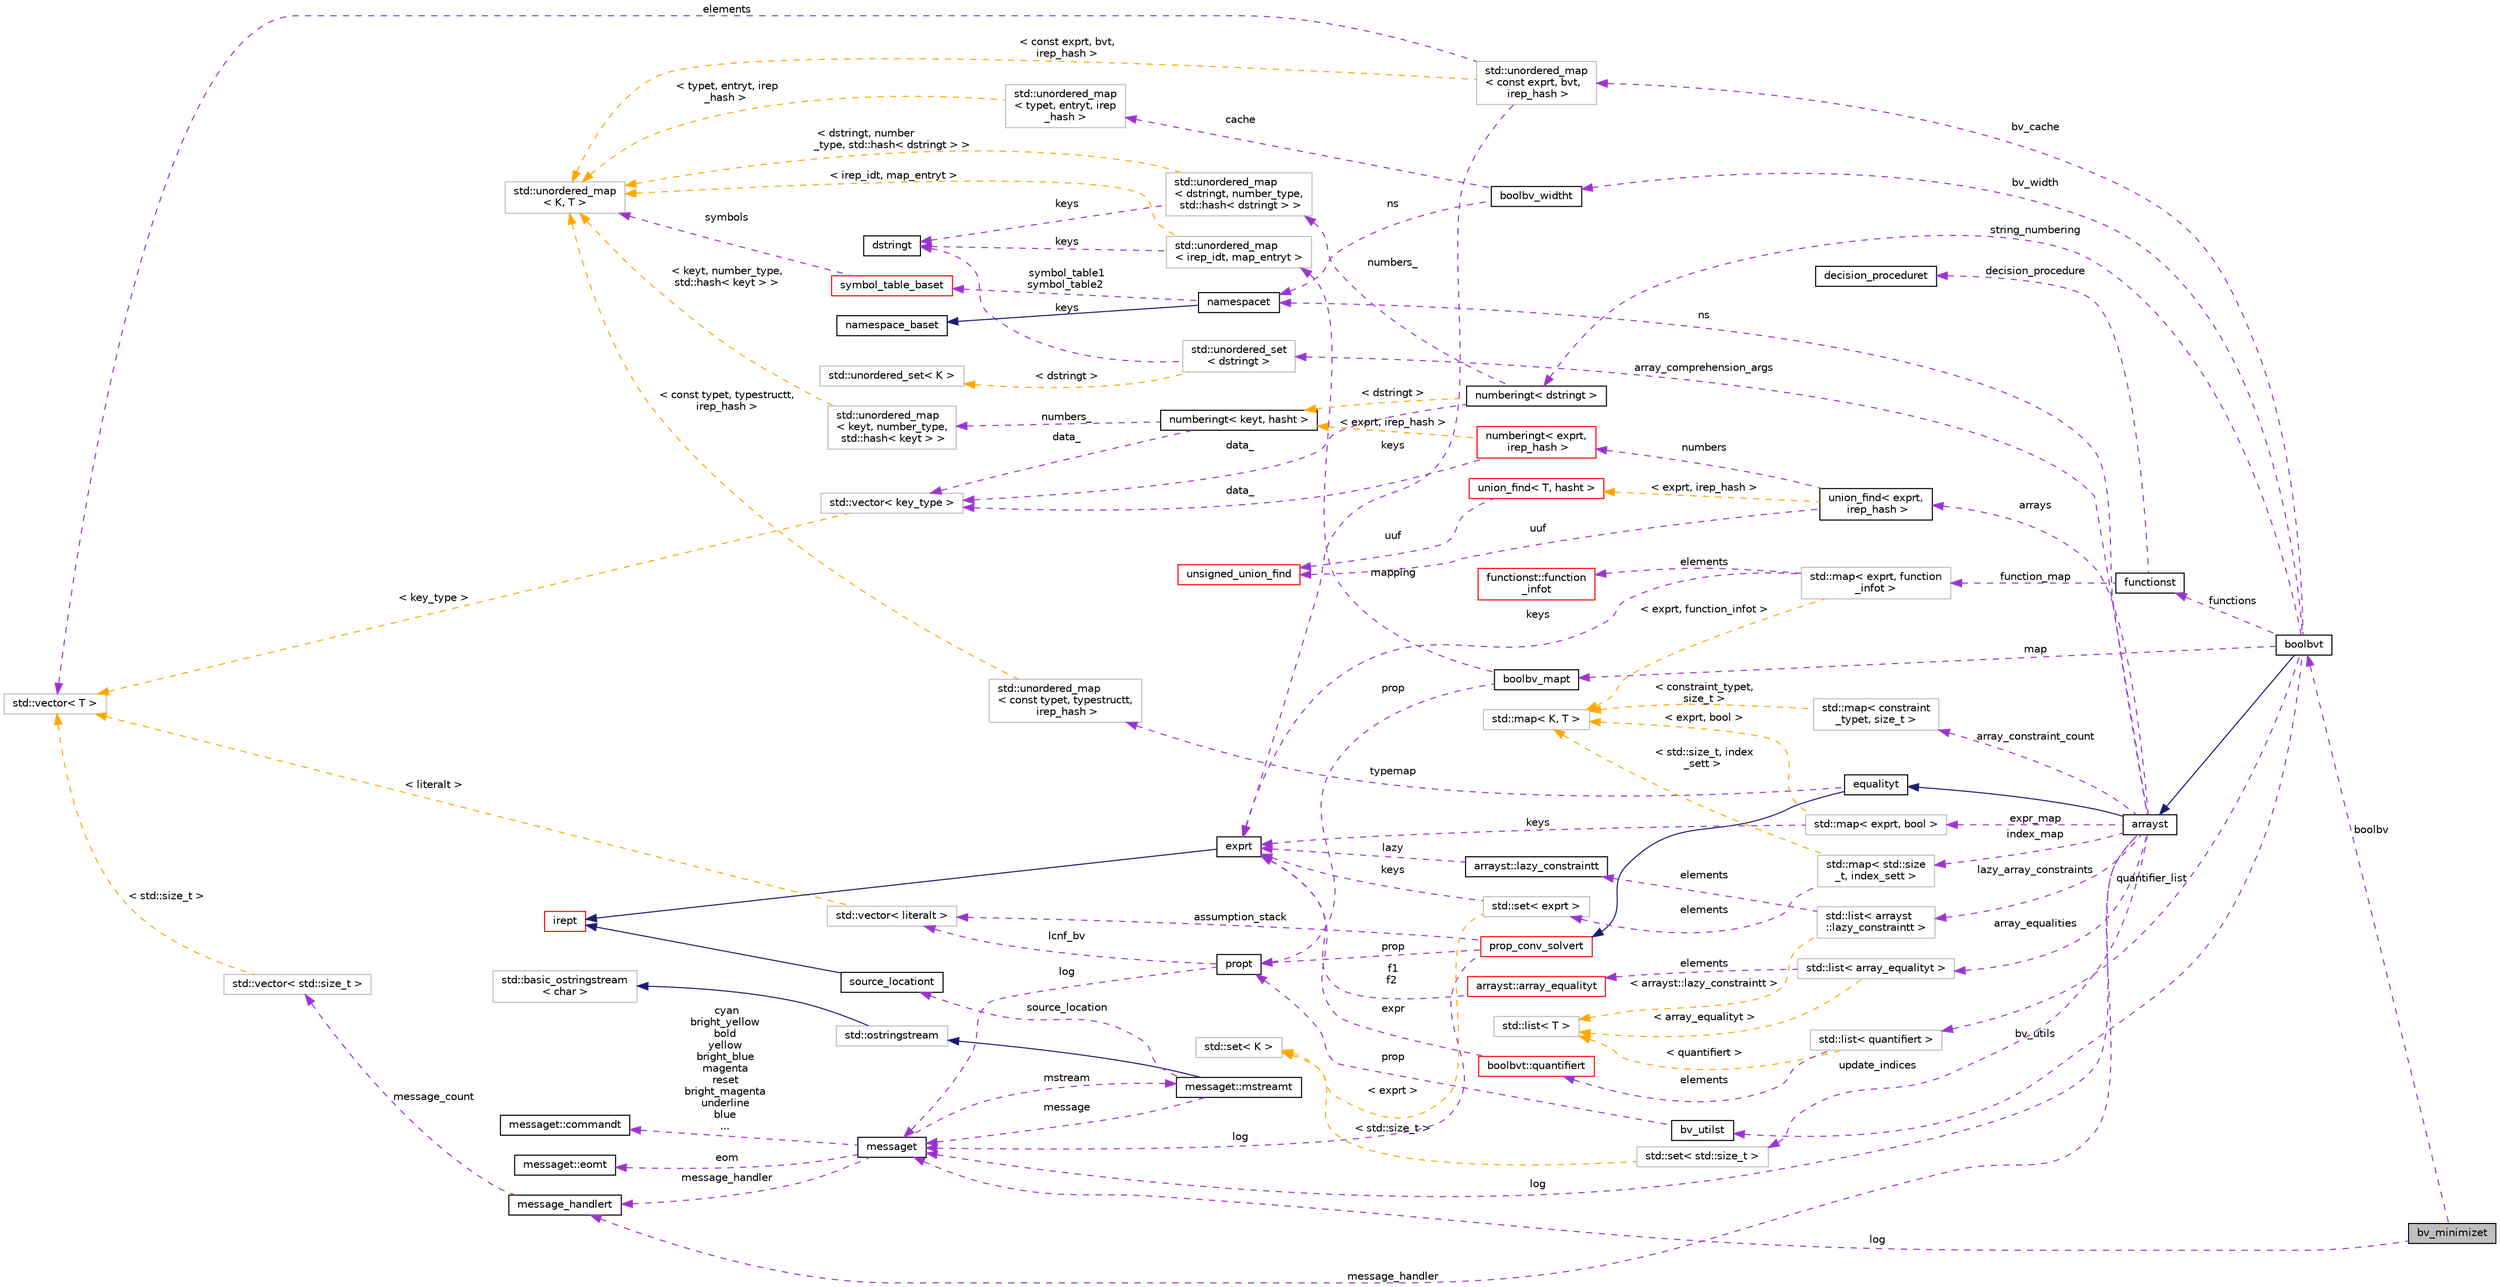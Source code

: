 digraph "bv_minimizet"
{
 // LATEX_PDF_SIZE
  bgcolor="transparent";
  edge [fontname="Helvetica",fontsize="10",labelfontname="Helvetica",labelfontsize="10"];
  node [fontname="Helvetica",fontsize="10",shape=record];
  rankdir="LR";
  Node1 [label="bv_minimizet",height=0.2,width=0.4,color="black", fillcolor="grey75", style="filled", fontcolor="black",tooltip=" "];
  Node2 -> Node1 [dir="back",color="darkorchid3",fontsize="10",style="dashed",label=" log" ,fontname="Helvetica"];
  Node2 [label="messaget",height=0.2,width=0.4,color="black",URL="$classmessaget.html",tooltip="Class that provides messages with a built-in verbosity 'level'."];
  Node3 -> Node2 [dir="back",color="darkorchid3",fontsize="10",style="dashed",label=" message_handler" ,fontname="Helvetica"];
  Node3 [label="message_handlert",height=0.2,width=0.4,color="black",URL="$classmessage__handlert.html",tooltip=" "];
  Node4 -> Node3 [dir="back",color="darkorchid3",fontsize="10",style="dashed",label=" message_count" ,fontname="Helvetica"];
  Node4 [label="std::vector\< std::size_t \>",height=0.2,width=0.4,color="grey75",tooltip=" "];
  Node5 -> Node4 [dir="back",color="orange",fontsize="10",style="dashed",label=" \< std::size_t \>" ,fontname="Helvetica"];
  Node5 [label="std::vector\< T \>",height=0.2,width=0.4,color="grey75",tooltip="STL class."];
  Node7 -> Node2 [dir="back",color="darkorchid3",fontsize="10",style="dashed",label=" cyan\nbright_yellow\nbold\nyellow\nbright_blue\nmagenta\nreset\nbright_magenta\nunderline\nblue\n..." ,fontname="Helvetica"];
  Node7 [label="messaget::commandt",height=0.2,width=0.4,color="black",URL="$classmessaget_1_1commandt.html",tooltip=" "];
  Node8 -> Node2 [dir="back",color="darkorchid3",fontsize="10",style="dashed",label=" mstream" ,fontname="Helvetica"];
  Node8 [label="messaget::mstreamt",height=0.2,width=0.4,color="black",URL="$classmessaget_1_1mstreamt.html",tooltip=" "];
  Node9 -> Node8 [dir="back",color="midnightblue",fontsize="10",style="solid",fontname="Helvetica"];
  Node9 [label="std::ostringstream",height=0.2,width=0.4,color="grey75",tooltip="STL class."];
  Node10 -> Node9 [dir="back",color="midnightblue",fontsize="10",style="solid",fontname="Helvetica"];
  Node10 [label="std::basic_ostringstream\l\< char \>",height=0.2,width=0.4,color="grey75",tooltip="STL class."];
  Node2 -> Node8 [dir="back",color="darkorchid3",fontsize="10",style="dashed",label=" message" ,fontname="Helvetica"];
  Node14 -> Node8 [dir="back",color="darkorchid3",fontsize="10",style="dashed",label=" source_location" ,fontname="Helvetica"];
  Node14 [label="source_locationt",height=0.2,width=0.4,color="black",URL="$classsource__locationt.html",tooltip=" "];
  Node15 -> Node14 [dir="back",color="midnightblue",fontsize="10",style="solid",fontname="Helvetica"];
  Node15 [label="irept",height=0.2,width=0.4,color="red",URL="$classirept.html",tooltip="There are a large number of kinds of tree structured or tree-like data in CPROVER."];
  Node22 -> Node2 [dir="back",color="darkorchid3",fontsize="10",style="dashed",label=" eom" ,fontname="Helvetica"];
  Node22 [label="messaget::eomt",height=0.2,width=0.4,color="black",URL="$classmessaget_1_1eomt.html",tooltip=" "];
  Node23 -> Node1 [dir="back",color="darkorchid3",fontsize="10",style="dashed",label=" boolbv" ,fontname="Helvetica"];
  Node23 [label="boolbvt",height=0.2,width=0.4,color="black",URL="$classboolbvt.html",tooltip=" "];
  Node24 -> Node23 [dir="back",color="midnightblue",fontsize="10",style="solid",fontname="Helvetica"];
  Node24 [label="arrayst",height=0.2,width=0.4,color="black",URL="$classarrayst.html",tooltip=" "];
  Node25 -> Node24 [dir="back",color="midnightblue",fontsize="10",style="solid",fontname="Helvetica"];
  Node25 [label="equalityt",height=0.2,width=0.4,color="black",URL="$classequalityt.html",tooltip=" "];
  Node26 -> Node25 [dir="back",color="midnightblue",fontsize="10",style="solid",fontname="Helvetica"];
  Node26 [label="prop_conv_solvert",height=0.2,width=0.4,color="red",URL="$classprop__conv__solvert.html",tooltip=" "];
  Node2 -> Node26 [dir="back",color="darkorchid3",fontsize="10",style="dashed",label=" log" ,fontname="Helvetica"];
  Node40 -> Node26 [dir="back",color="darkorchid3",fontsize="10",style="dashed",label=" prop" ,fontname="Helvetica"];
  Node40 [label="propt",height=0.2,width=0.4,color="black",URL="$classpropt.html",tooltip="TO_BE_DOCUMENTED."];
  Node2 -> Node40 [dir="back",color="darkorchid3",fontsize="10",style="dashed",label=" log" ,fontname="Helvetica"];
  Node41 -> Node40 [dir="back",color="darkorchid3",fontsize="10",style="dashed",label=" lcnf_bv" ,fontname="Helvetica"];
  Node41 [label="std::vector\< literalt \>",height=0.2,width=0.4,color="grey75",tooltip=" "];
  Node5 -> Node41 [dir="back",color="orange",fontsize="10",style="dashed",label=" \< literalt \>" ,fontname="Helvetica"];
  Node41 -> Node26 [dir="back",color="darkorchid3",fontsize="10",style="dashed",label=" assumption_stack" ,fontname="Helvetica"];
  Node42 -> Node25 [dir="back",color="darkorchid3",fontsize="10",style="dashed",label=" typemap" ,fontname="Helvetica"];
  Node42 [label="std::unordered_map\l\< const typet, typestructt,\l irep_hash \>",height=0.2,width=0.4,color="grey75",tooltip=" "];
  Node38 -> Node42 [dir="back",color="orange",fontsize="10",style="dashed",label=" \< const typet, typestructt,\l irep_hash \>" ,fontname="Helvetica"];
  Node38 [label="std::unordered_map\l\< K, T \>",height=0.2,width=0.4,color="grey75",tooltip="STL class."];
  Node48 -> Node24 [dir="back",color="darkorchid3",fontsize="10",style="dashed",label=" array_comprehension_args" ,fontname="Helvetica"];
  Node48 [label="std::unordered_set\l\< dstringt \>",height=0.2,width=0.4,color="grey75",tooltip=" "];
  Node20 -> Node48 [dir="back",color="darkorchid3",fontsize="10",style="dashed",label=" keys" ,fontname="Helvetica"];
  Node20 [label="dstringt",height=0.2,width=0.4,color="black",URL="$classdstringt.html",tooltip="dstringt has one field, an unsigned integer no which is an index into a static table of strings."];
  Node49 -> Node48 [dir="back",color="orange",fontsize="10",style="dashed",label=" \< dstringt \>" ,fontname="Helvetica"];
  Node49 [label="std::unordered_set\< K \>",height=0.2,width=0.4,color="grey75",tooltip="STL class."];
  Node3 -> Node24 [dir="back",color="darkorchid3",fontsize="10",style="dashed",label=" message_handler" ,fontname="Helvetica"];
  Node50 -> Node24 [dir="back",color="darkorchid3",fontsize="10",style="dashed",label=" array_constraint_count" ,fontname="Helvetica"];
  Node50 [label="std::map\< constraint\l_typet, size_t \>",height=0.2,width=0.4,color="grey75",tooltip=" "];
  Node34 -> Node50 [dir="back",color="orange",fontsize="10",style="dashed",label=" \< constraint_typet,\l size_t \>" ,fontname="Helvetica"];
  Node34 [label="std::map\< K, T \>",height=0.2,width=0.4,color="grey75",tooltip="STL class."];
  Node2 -> Node24 [dir="back",color="darkorchid3",fontsize="10",style="dashed",label=" log" ,fontname="Helvetica"];
  Node51 -> Node24 [dir="back",color="darkorchid3",fontsize="10",style="dashed",label=" arrays" ,fontname="Helvetica"];
  Node51 [label="union_find\< exprt,\l irep_hash \>",height=0.2,width=0.4,color="black",URL="$classunion__find.html",tooltip=" "];
  Node52 -> Node51 [dir="back",color="darkorchid3",fontsize="10",style="dashed",label=" uuf" ,fontname="Helvetica"];
  Node52 [label="unsigned_union_find",height=0.2,width=0.4,color="red",URL="$classunsigned__union__find.html",tooltip=" "];
  Node55 -> Node51 [dir="back",color="darkorchid3",fontsize="10",style="dashed",label=" numbers" ,fontname="Helvetica"];
  Node55 [label="numberingt\< exprt,\l irep_hash \>",height=0.2,width=0.4,color="red",URL="$classnumberingt.html",tooltip=" "];
  Node57 -> Node55 [dir="back",color="darkorchid3",fontsize="10",style="dashed",label=" data_" ,fontname="Helvetica"];
  Node57 [label="std::vector\< key_type \>",height=0.2,width=0.4,color="grey75",tooltip=" "];
  Node5 -> Node57 [dir="back",color="orange",fontsize="10",style="dashed",label=" \< key_type \>" ,fontname="Helvetica"];
  Node58 -> Node55 [dir="back",color="orange",fontsize="10",style="dashed",label=" \< exprt, irep_hash \>" ,fontname="Helvetica"];
  Node58 [label="numberingt\< keyt, hasht \>",height=0.2,width=0.4,color="black",URL="$classnumberingt.html",tooltip=" "];
  Node59 -> Node58 [dir="back",color="darkorchid3",fontsize="10",style="dashed",label=" numbers_" ,fontname="Helvetica"];
  Node59 [label="std::unordered_map\l\< keyt, number_type,\l std::hash\< keyt \> \>",height=0.2,width=0.4,color="grey75",tooltip=" "];
  Node38 -> Node59 [dir="back",color="orange",fontsize="10",style="dashed",label=" \< keyt, number_type,\l std::hash\< keyt \> \>" ,fontname="Helvetica"];
  Node57 -> Node58 [dir="back",color="darkorchid3",fontsize="10",style="dashed",label=" data_" ,fontname="Helvetica"];
  Node60 -> Node51 [dir="back",color="orange",fontsize="10",style="dashed",label=" \< exprt, irep_hash \>" ,fontname="Helvetica"];
  Node60 [label="union_find\< T, hasht \>",height=0.2,width=0.4,color="red",URL="$classunion__find.html",tooltip=" "];
  Node52 -> Node60 [dir="back",color="darkorchid3",fontsize="10",style="dashed",label=" uuf" ,fontname="Helvetica"];
  Node63 -> Node24 [dir="back",color="darkorchid3",fontsize="10",style="dashed",label=" ns" ,fontname="Helvetica"];
  Node63 [label="namespacet",height=0.2,width=0.4,color="black",URL="$classnamespacet.html",tooltip="A namespacet is essentially one or two symbol tables bound together, to allow for symbol lookups in t..."];
  Node64 -> Node63 [dir="back",color="midnightblue",fontsize="10",style="solid",fontname="Helvetica"];
  Node64 [label="namespace_baset",height=0.2,width=0.4,color="black",URL="$classnamespace__baset.html",tooltip="Basic interface for a namespace."];
  Node65 -> Node63 [dir="back",color="darkorchid3",fontsize="10",style="dashed",label=" symbol_table1\nsymbol_table2" ,fontname="Helvetica"];
  Node65 [label="symbol_table_baset",height=0.2,width=0.4,color="red",URL="$classsymbol__table__baset.html",tooltip="The symbol table base class interface."];
  Node38 -> Node65 [dir="back",color="darkorchid3",fontsize="10",style="dashed",label=" symbols" ,fontname="Helvetica"];
  Node67 -> Node24 [dir="back",color="darkorchid3",fontsize="10",style="dashed",label=" index_map" ,fontname="Helvetica"];
  Node67 [label="std::map\< std::size\l_t, index_sett \>",height=0.2,width=0.4,color="grey75",tooltip=" "];
  Node68 -> Node67 [dir="back",color="darkorchid3",fontsize="10",style="dashed",label=" elements" ,fontname="Helvetica"];
  Node68 [label="std::set\< exprt \>",height=0.2,width=0.4,color="grey75",tooltip=" "];
  Node37 -> Node68 [dir="back",color="darkorchid3",fontsize="10",style="dashed",label=" keys" ,fontname="Helvetica"];
  Node37 [label="exprt",height=0.2,width=0.4,color="black",URL="$classexprt.html",tooltip="Base class for all expressions."];
  Node15 -> Node37 [dir="back",color="midnightblue",fontsize="10",style="solid",fontname="Helvetica"];
  Node69 -> Node68 [dir="back",color="orange",fontsize="10",style="dashed",label=" \< exprt \>" ,fontname="Helvetica"];
  Node69 [label="std::set\< K \>",height=0.2,width=0.4,color="grey75",tooltip="STL class."];
  Node34 -> Node67 [dir="back",color="orange",fontsize="10",style="dashed",label=" \< std::size_t, index\l_sett \>" ,fontname="Helvetica"];
  Node70 -> Node24 [dir="back",color="darkorchid3",fontsize="10",style="dashed",label=" update_indices" ,fontname="Helvetica"];
  Node70 [label="std::set\< std::size_t \>",height=0.2,width=0.4,color="grey75",tooltip=" "];
  Node69 -> Node70 [dir="back",color="orange",fontsize="10",style="dashed",label=" \< std::size_t \>" ,fontname="Helvetica"];
  Node71 -> Node24 [dir="back",color="darkorchid3",fontsize="10",style="dashed",label=" expr_map" ,fontname="Helvetica"];
  Node71 [label="std::map\< exprt, bool \>",height=0.2,width=0.4,color="grey75",tooltip=" "];
  Node37 -> Node71 [dir="back",color="darkorchid3",fontsize="10",style="dashed",label=" keys" ,fontname="Helvetica"];
  Node34 -> Node71 [dir="back",color="orange",fontsize="10",style="dashed",label=" \< exprt, bool \>" ,fontname="Helvetica"];
  Node72 -> Node24 [dir="back",color="darkorchid3",fontsize="10",style="dashed",label=" lazy_array_constraints" ,fontname="Helvetica"];
  Node72 [label="std::list\< arrayst\l::lazy_constraintt \>",height=0.2,width=0.4,color="grey75",tooltip=" "];
  Node73 -> Node72 [dir="back",color="darkorchid3",fontsize="10",style="dashed",label=" elements" ,fontname="Helvetica"];
  Node73 [label="arrayst::lazy_constraintt",height=0.2,width=0.4,color="black",URL="$structarrayst_1_1lazy__constraintt.html",tooltip=" "];
  Node37 -> Node73 [dir="back",color="darkorchid3",fontsize="10",style="dashed",label=" lazy" ,fontname="Helvetica"];
  Node74 -> Node72 [dir="back",color="orange",fontsize="10",style="dashed",label=" \< arrayst::lazy_constraintt \>" ,fontname="Helvetica"];
  Node74 [label="std::list\< T \>",height=0.2,width=0.4,color="grey75",tooltip="STL class."];
  Node75 -> Node24 [dir="back",color="darkorchid3",fontsize="10",style="dashed",label=" array_equalities" ,fontname="Helvetica"];
  Node75 [label="std::list\< array_equalityt \>",height=0.2,width=0.4,color="grey75",tooltip=" "];
  Node76 -> Node75 [dir="back",color="darkorchid3",fontsize="10",style="dashed",label=" elements" ,fontname="Helvetica"];
  Node76 [label="arrayst::array_equalityt",height=0.2,width=0.4,color="red",URL="$structarrayst_1_1array__equalityt.html",tooltip=" "];
  Node37 -> Node76 [dir="back",color="darkorchid3",fontsize="10",style="dashed",label=" f1\nf2" ,fontname="Helvetica"];
  Node74 -> Node75 [dir="back",color="orange",fontsize="10",style="dashed",label=" \< array_equalityt \>" ,fontname="Helvetica"];
  Node77 -> Node23 [dir="back",color="darkorchid3",fontsize="10",style="dashed",label=" functions" ,fontname="Helvetica"];
  Node77 [label="functionst",height=0.2,width=0.4,color="black",URL="$classfunctionst.html",tooltip=" "];
  Node78 -> Node77 [dir="back",color="darkorchid3",fontsize="10",style="dashed",label=" function_map" ,fontname="Helvetica"];
  Node78 [label="std::map\< exprt, function\l_infot \>",height=0.2,width=0.4,color="grey75",tooltip=" "];
  Node79 -> Node78 [dir="back",color="darkorchid3",fontsize="10",style="dashed",label=" elements" ,fontname="Helvetica"];
  Node79 [label="functionst::function\l_infot",height=0.2,width=0.4,color="red",URL="$structfunctionst_1_1function__infot.html",tooltip=" "];
  Node37 -> Node78 [dir="back",color="darkorchid3",fontsize="10",style="dashed",label=" keys" ,fontname="Helvetica"];
  Node34 -> Node78 [dir="back",color="orange",fontsize="10",style="dashed",label=" \< exprt, function_infot \>" ,fontname="Helvetica"];
  Node30 -> Node77 [dir="back",color="darkorchid3",fontsize="10",style="dashed",label=" decision_procedure" ,fontname="Helvetica"];
  Node30 [label="decision_proceduret",height=0.2,width=0.4,color="black",URL="$classdecision__proceduret.html",tooltip=" "];
  Node84 -> Node23 [dir="back",color="darkorchid3",fontsize="10",style="dashed",label=" bv_utils" ,fontname="Helvetica"];
  Node84 [label="bv_utilst",height=0.2,width=0.4,color="black",URL="$classbv__utilst.html",tooltip=" "];
  Node40 -> Node84 [dir="back",color="darkorchid3",fontsize="10",style="dashed",label=" prop" ,fontname="Helvetica"];
  Node85 -> Node23 [dir="back",color="darkorchid3",fontsize="10",style="dashed",label=" string_numbering" ,fontname="Helvetica"];
  Node85 [label="numberingt\< dstringt \>",height=0.2,width=0.4,color="black",URL="$classnumberingt.html",tooltip=" "];
  Node86 -> Node85 [dir="back",color="darkorchid3",fontsize="10",style="dashed",label=" numbers_" ,fontname="Helvetica"];
  Node86 [label="std::unordered_map\l\< dstringt, number_type,\l std::hash\< dstringt \> \>",height=0.2,width=0.4,color="grey75",tooltip=" "];
  Node20 -> Node86 [dir="back",color="darkorchid3",fontsize="10",style="dashed",label=" keys" ,fontname="Helvetica"];
  Node38 -> Node86 [dir="back",color="orange",fontsize="10",style="dashed",label=" \< dstringt, number\l_type, std::hash\< dstringt \> \>" ,fontname="Helvetica"];
  Node57 -> Node85 [dir="back",color="darkorchid3",fontsize="10",style="dashed",label=" data_" ,fontname="Helvetica"];
  Node58 -> Node85 [dir="back",color="orange",fontsize="10",style="dashed",label=" \< dstringt \>" ,fontname="Helvetica"];
  Node87 -> Node23 [dir="back",color="darkorchid3",fontsize="10",style="dashed",label=" bv_width" ,fontname="Helvetica"];
  Node87 [label="boolbv_widtht",height=0.2,width=0.4,color="black",URL="$classboolbv__widtht.html",tooltip=" "];
  Node63 -> Node87 [dir="back",color="darkorchid3",fontsize="10",style="dashed",label=" ns" ,fontname="Helvetica"];
  Node88 -> Node87 [dir="back",color="darkorchid3",fontsize="10",style="dashed",label=" cache" ,fontname="Helvetica"];
  Node88 [label="std::unordered_map\l\< typet, entryt, irep\l_hash \>",height=0.2,width=0.4,color="grey75",tooltip=" "];
  Node38 -> Node88 [dir="back",color="orange",fontsize="10",style="dashed",label=" \< typet, entryt, irep\l_hash \>" ,fontname="Helvetica"];
  Node89 -> Node23 [dir="back",color="darkorchid3",fontsize="10",style="dashed",label=" quantifier_list" ,fontname="Helvetica"];
  Node89 [label="std::list\< quantifiert \>",height=0.2,width=0.4,color="grey75",tooltip=" "];
  Node90 -> Node89 [dir="back",color="darkorchid3",fontsize="10",style="dashed",label=" elements" ,fontname="Helvetica"];
  Node90 [label="boolbvt::quantifiert",height=0.2,width=0.4,color="red",URL="$classboolbvt_1_1quantifiert.html",tooltip=" "];
  Node37 -> Node90 [dir="back",color="darkorchid3",fontsize="10",style="dashed",label=" expr" ,fontname="Helvetica"];
  Node74 -> Node89 [dir="back",color="orange",fontsize="10",style="dashed",label=" \< quantifiert \>" ,fontname="Helvetica"];
  Node91 -> Node23 [dir="back",color="darkorchid3",fontsize="10",style="dashed",label=" bv_cache" ,fontname="Helvetica"];
  Node91 [label="std::unordered_map\l\< const exprt, bvt,\l irep_hash \>",height=0.2,width=0.4,color="grey75",tooltip=" "];
  Node37 -> Node91 [dir="back",color="darkorchid3",fontsize="10",style="dashed",label=" keys" ,fontname="Helvetica"];
  Node5 -> Node91 [dir="back",color="darkorchid3",fontsize="10",style="dashed",label=" elements" ,fontname="Helvetica"];
  Node38 -> Node91 [dir="back",color="orange",fontsize="10",style="dashed",label=" \< const exprt, bvt,\l irep_hash \>" ,fontname="Helvetica"];
  Node92 -> Node23 [dir="back",color="darkorchid3",fontsize="10",style="dashed",label=" map" ,fontname="Helvetica"];
  Node92 [label="boolbv_mapt",height=0.2,width=0.4,color="black",URL="$classboolbv__mapt.html",tooltip=" "];
  Node93 -> Node92 [dir="back",color="darkorchid3",fontsize="10",style="dashed",label=" mapping" ,fontname="Helvetica"];
  Node93 [label="std::unordered_map\l\< irep_idt, map_entryt \>",height=0.2,width=0.4,color="grey75",tooltip=" "];
  Node20 -> Node93 [dir="back",color="darkorchid3",fontsize="10",style="dashed",label=" keys" ,fontname="Helvetica"];
  Node38 -> Node93 [dir="back",color="orange",fontsize="10",style="dashed",label=" \< irep_idt, map_entryt \>" ,fontname="Helvetica"];
  Node40 -> Node92 [dir="back",color="darkorchid3",fontsize="10",style="dashed",label=" prop" ,fontname="Helvetica"];
}
